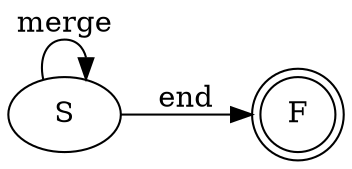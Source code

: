 digraph {
	rankdir=LR;
	//node [shape=circle];	
	
	F [shape=doublecircle];

	S->S [label=merge];
	S->F [label=end]

}